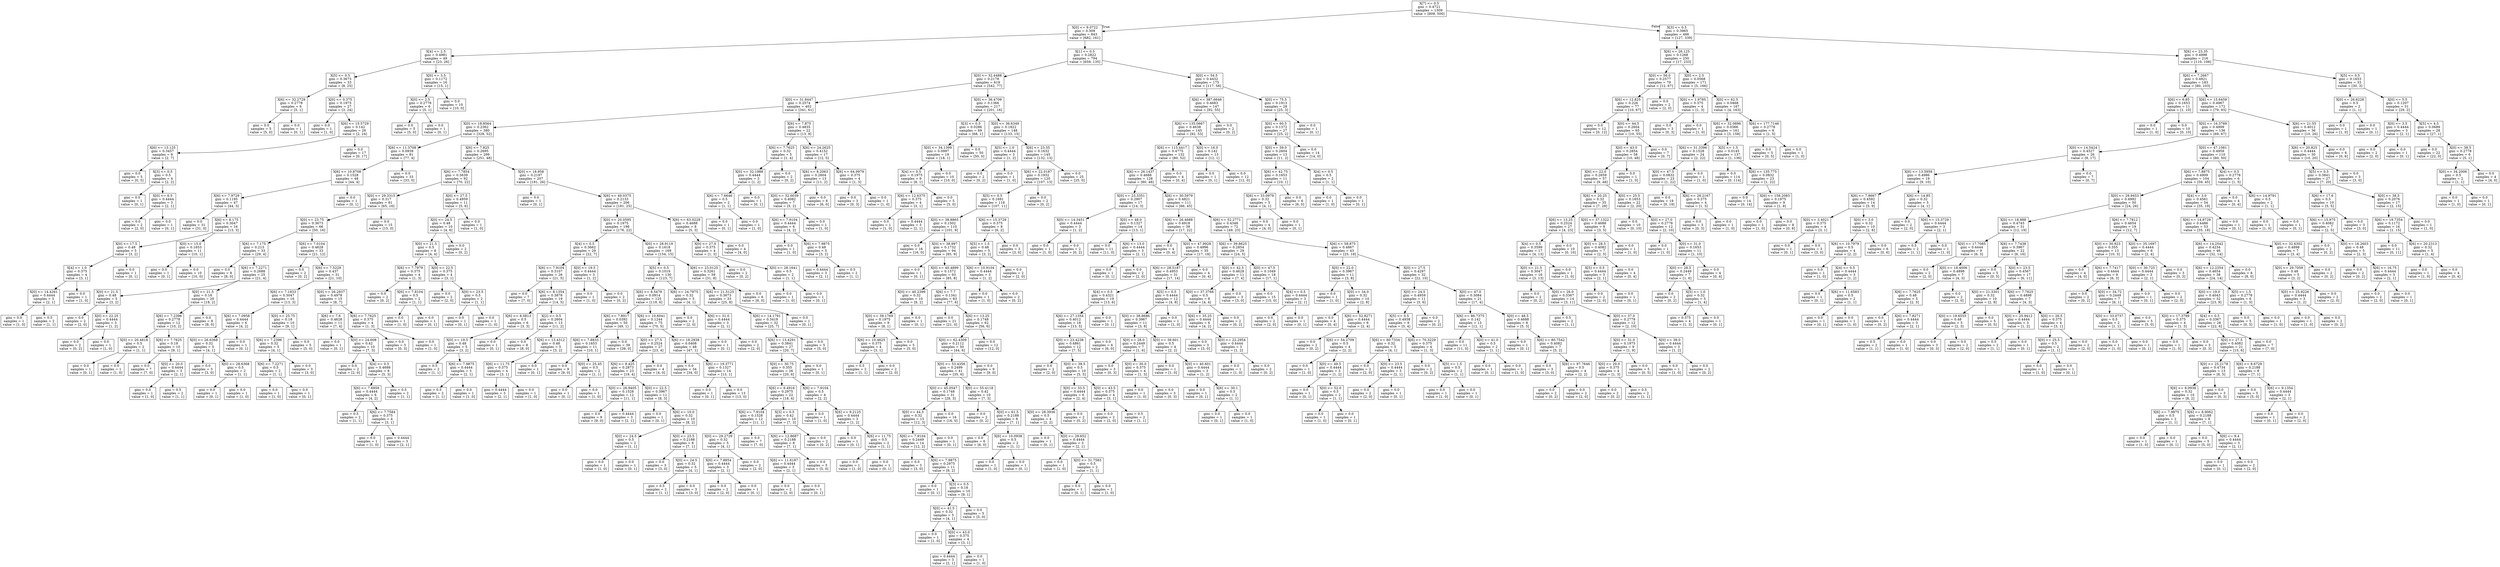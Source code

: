 digraph Tree {
node [shape=box] ;
0 [label="X[7] <= 0.5\ngini = 0.4721\nsamples = 1309\nvalue = [809, 500]"] ;
1 [label="X[0] <= 9.0722\ngini = 0.309\nsamples = 843\nvalue = [682, 161]"] ;
0 -> 1 [labeldistance=2.5, labelangle=45, headlabel="True"] ;
2 [label="X[4] <= 2.5\ngini = 0.4981\nsamples = 49\nvalue = [23, 26]"] ;
1 -> 2 ;
3 [label="X[5] <= 0.5\ngini = 0.3673\nsamples = 33\nvalue = [8, 25]"] ;
2 -> 3 ;
4 [label="X[6] <= 32.2729\ngini = 0.2778\nsamples = 6\nvalue = [5, 1]"] ;
3 -> 4 ;
5 [label="gini = 0.0\nsamples = 5\nvalue = [5, 0]"] ;
4 -> 5 ;
6 [label="gini = 0.0\nsamples = 1\nvalue = [0, 1]"] ;
4 -> 6 ;
7 [label="X[0] <= 0.375\ngini = 0.1975\nsamples = 27\nvalue = [3, 24]"] ;
3 -> 7 ;
8 [label="gini = 0.0\nsamples = 1\nvalue = [1, 0]"] ;
7 -> 8 ;
9 [label="X[6] <= 15.5729\ngini = 0.142\nsamples = 26\nvalue = [2, 24]"] ;
7 -> 9 ;
10 [label="X[6] <= 13.125\ngini = 0.3457\nsamples = 9\nvalue = [2, 7]"] ;
9 -> 10 ;
11 [label="gini = 0.0\nsamples = 5\nvalue = [0, 5]"] ;
10 -> 11 ;
12 [label="X[3] <= 0.5\ngini = 0.5\nsamples = 4\nvalue = [2, 2]"] ;
10 -> 12 ;
13 [label="gini = 0.0\nsamples = 1\nvalue = [0, 1]"] ;
12 -> 13 ;
14 [label="X[0] <= 6.5\ngini = 0.4444\nsamples = 3\nvalue = [2, 1]"] ;
12 -> 14 ;
15 [label="gini = 0.0\nsamples = 2\nvalue = [2, 0]"] ;
14 -> 15 ;
16 [label="gini = 0.0\nsamples = 1\nvalue = [0, 1]"] ;
14 -> 16 ;
17 [label="gini = 0.0\nsamples = 17\nvalue = [0, 17]"] ;
9 -> 17 ;
18 [label="X[0] <= 3.5\ngini = 0.1172\nsamples = 16\nvalue = [15, 1]"] ;
2 -> 18 ;
19 [label="X[0] <= 2.5\ngini = 0.2778\nsamples = 6\nvalue = [5, 1]"] ;
18 -> 19 ;
20 [label="gini = 0.0\nsamples = 5\nvalue = [5, 0]"] ;
19 -> 20 ;
21 [label="gini = 0.0\nsamples = 1\nvalue = [0, 1]"] ;
19 -> 21 ;
22 [label="gini = 0.0\nsamples = 10\nvalue = [10, 0]"] ;
18 -> 22 ;
23 [label="X[1] <= 0.5\ngini = 0.2822\nsamples = 794\nvalue = [659, 135]"] ;
1 -> 23 ;
24 [label="X[0] <= 32.4488\ngini = 0.2178\nsamples = 619\nvalue = [542, 77]"] ;
23 -> 24 ;
25 [label="X[0] <= 31.8447\ngini = 0.2574\nsamples = 402\nvalue = [341, 61]"] ;
24 -> 25 ;
26 [label="X[0] <= 18.8564\ngini = 0.2362\nsamples = 380\nvalue = [328, 52]"] ;
25 -> 26 ;
27 [label="X[6] <= 11.3708\ngini = 0.0939\nsamples = 81\nvalue = [77, 4]"] ;
26 -> 27 ;
28 [label="X[6] <= 10.8708\ngini = 0.1528\nsamples = 48\nvalue = [44, 4]"] ;
27 -> 28 ;
29 [label="X[6] <= 7.9729\ngini = 0.1195\nsamples = 47\nvalue = [44, 3]"] ;
28 -> 29 ;
30 [label="gini = 0.0\nsamples = 31\nvalue = [31, 0]"] ;
29 -> 30 ;
31 [label="X[6] <= 8.175\ngini = 0.3047\nsamples = 16\nvalue = [13, 3]"] ;
29 -> 31 ;
32 [label="X[0] <= 17.5\ngini = 0.48\nsamples = 5\nvalue = [3, 2]"] ;
31 -> 32 ;
33 [label="X[4] <= 1.0\ngini = 0.375\nsamples = 4\nvalue = [3, 1]"] ;
32 -> 33 ;
34 [label="X[0] <= 14.4261\ngini = 0.4444\nsamples = 3\nvalue = [2, 1]"] ;
33 -> 34 ;
35 [label="gini = 0.0\nsamples = 1\nvalue = [1, 0]"] ;
34 -> 35 ;
36 [label="gini = 0.5\nsamples = 2\nvalue = [1, 1]"] ;
34 -> 36 ;
37 [label="gini = 0.0\nsamples = 1\nvalue = [1, 0]"] ;
33 -> 37 ;
38 [label="gini = 0.0\nsamples = 1\nvalue = [0, 1]"] ;
32 -> 38 ;
39 [label="X[0] <= 15.0\ngini = 0.1653\nsamples = 11\nvalue = [10, 1]"] ;
31 -> 39 ;
40 [label="gini = 0.0\nsamples = 1\nvalue = [0, 1]"] ;
39 -> 40 ;
41 [label="gini = 0.0\nsamples = 10\nvalue = [10, 0]"] ;
39 -> 41 ;
42 [label="gini = 0.0\nsamples = 1\nvalue = [0, 1]"] ;
28 -> 42 ;
43 [label="gini = 0.0\nsamples = 33\nvalue = [33, 0]"] ;
27 -> 43 ;
44 [label="X[6] <= 7.825\ngini = 0.2695\nsamples = 299\nvalue = [251, 48]"] ;
26 -> 44 ;
45 [label="X[6] <= 7.7854\ngini = 0.3639\nsamples = 92\nvalue = [70, 22]"] ;
44 -> 45 ;
46 [label="X[0] <= 29.3315\ngini = 0.317\nsamples = 81\nvalue = [65, 16]"] ;
45 -> 46 ;
47 [label="X[0] <= 23.75\ngini = 0.3673\nsamples = 66\nvalue = [50, 16]"] ;
46 -> 47 ;
48 [label="X[6] <= 7.175\ngini = 0.213\nsamples = 33\nvalue = [29, 4]"] ;
47 -> 48 ;
49 [label="gini = 0.0\nsamples = 8\nvalue = [8, 0]"] ;
48 -> 49 ;
50 [label="X[6] <= 7.2271\ngini = 0.2688\nsamples = 25\nvalue = [21, 4]"] ;
48 -> 50 ;
51 [label="X[0] <= 21.5\ngini = 0.48\nsamples = 5\nvalue = [3, 2]"] ;
50 -> 51 ;
52 [label="gini = 0.0\nsamples = 2\nvalue = [2, 0]"] ;
51 -> 52 ;
53 [label="X[0] <= 22.25\ngini = 0.4444\nsamples = 3\nvalue = [1, 2]"] ;
51 -> 53 ;
54 [label="gini = 0.0\nsamples = 2\nvalue = [0, 2]"] ;
53 -> 54 ;
55 [label="gini = 0.0\nsamples = 1\nvalue = [1, 0]"] ;
53 -> 55 ;
56 [label="X[0] <= 21.5\ngini = 0.18\nsamples = 20\nvalue = [18, 2]"] ;
50 -> 56 ;
57 [label="X[6] <= 7.2396\ngini = 0.2778\nsamples = 12\nvalue = [10, 2]"] ;
56 -> 57 ;
58 [label="X[0] <= 20.4818\ngini = 0.5\nsamples = 2\nvalue = [1, 1]"] ;
57 -> 58 ;
59 [label="gini = 0.0\nsamples = 1\nvalue = [0, 1]"] ;
58 -> 59 ;
60 [label="gini = 0.0\nsamples = 1\nvalue = [1, 0]"] ;
58 -> 60 ;
61 [label="X[6] <= 7.7625\ngini = 0.18\nsamples = 10\nvalue = [9, 1]"] ;
57 -> 61 ;
62 [label="gini = 0.0\nsamples = 7\nvalue = [7, 0]"] ;
61 -> 62 ;
63 [label="X[0] <= 20.0\ngini = 0.4444\nsamples = 3\nvalue = [2, 1]"] ;
61 -> 63 ;
64 [label="gini = 0.0\nsamples = 1\nvalue = [1, 0]"] ;
63 -> 64 ;
65 [label="gini = 0.5\nsamples = 2\nvalue = [1, 1]"] ;
63 -> 65 ;
66 [label="gini = 0.0\nsamples = 8\nvalue = [8, 0]"] ;
56 -> 66 ;
67 [label="X[6] <= 7.0104\ngini = 0.4628\nsamples = 33\nvalue = [21, 12]"] ;
47 -> 67 ;
68 [label="gini = 0.0\nsamples = 2\nvalue = [0, 2]"] ;
67 -> 68 ;
69 [label="X[6] <= 7.5229\ngini = 0.437\nsamples = 31\nvalue = [21, 10]"] ;
67 -> 69 ;
70 [label="X[6] <= 7.1833\ngini = 0.3047\nsamples = 16\nvalue = [13, 3]"] ;
69 -> 70 ;
71 [label="X[6] <= 7.0958\ngini = 0.4444\nsamples = 6\nvalue = [4, 2]"] ;
70 -> 71 ;
72 [label="X[0] <= 26.6368\ngini = 0.32\nsamples = 5\nvalue = [4, 1]"] ;
71 -> 72 ;
73 [label="gini = 0.0\nsamples = 3\nvalue = [3, 0]"] ;
72 -> 73 ;
74 [label="X[0] <= 28.6368\ngini = 0.5\nsamples = 2\nvalue = [1, 1]"] ;
72 -> 74 ;
75 [label="gini = 0.0\nsamples = 1\nvalue = [0, 1]"] ;
74 -> 75 ;
76 [label="gini = 0.0\nsamples = 1\nvalue = [1, 0]"] ;
74 -> 76 ;
77 [label="gini = 0.0\nsamples = 1\nvalue = [0, 1]"] ;
71 -> 77 ;
78 [label="X[0] <= 25.75\ngini = 0.18\nsamples = 10\nvalue = [9, 1]"] ;
70 -> 78 ;
79 [label="X[6] <= 7.2396\ngini = 0.32\nsamples = 5\nvalue = [4, 1]"] ;
78 -> 79 ;
80 [label="X[6] <= 7.2271\ngini = 0.5\nsamples = 2\nvalue = [1, 1]"] ;
79 -> 80 ;
81 [label="gini = 0.0\nsamples = 1\nvalue = [1, 0]"] ;
80 -> 81 ;
82 [label="gini = 0.0\nsamples = 1\nvalue = [0, 1]"] ;
80 -> 82 ;
83 [label="gini = 0.0\nsamples = 3\nvalue = [3, 0]"] ;
79 -> 83 ;
84 [label="gini = 0.0\nsamples = 5\nvalue = [5, 0]"] ;
78 -> 84 ;
85 [label="X[0] <= 26.2937\ngini = 0.4978\nsamples = 15\nvalue = [8, 7]"] ;
69 -> 85 ;
86 [label="X[6] <= 7.6\ngini = 0.4628\nsamples = 11\nvalue = [7, 4]"] ;
85 -> 86 ;
87 [label="gini = 0.0\nsamples = 1\nvalue = [0, 1]"] ;
86 -> 87 ;
88 [label="X[0] <= 24.608\ngini = 0.42\nsamples = 10\nvalue = [7, 3]"] ;
86 -> 88 ;
89 [label="gini = 0.0\nsamples = 2\nvalue = [2, 0]"] ;
88 -> 89 ;
90 [label="X[4] <= 0.5\ngini = 0.4688\nsamples = 8\nvalue = [5, 3]"] ;
88 -> 90 ;
91 [label="X[6] <= 7.6959\ngini = 0.4444\nsamples = 6\nvalue = [4, 2]"] ;
90 -> 91 ;
92 [label="gini = 0.5\nsamples = 2\nvalue = [1, 1]"] ;
91 -> 92 ;
93 [label="X[6] <= 7.7584\ngini = 0.375\nsamples = 4\nvalue = [3, 1]"] ;
91 -> 93 ;
94 [label="gini = 0.0\nsamples = 1\nvalue = [1, 0]"] ;
93 -> 94 ;
95 [label="gini = 0.4444\nsamples = 3\nvalue = [2, 1]"] ;
93 -> 95 ;
96 [label="gini = 0.5\nsamples = 2\nvalue = [1, 1]"] ;
90 -> 96 ;
97 [label="X[6] <= 7.7625\ngini = 0.375\nsamples = 4\nvalue = [1, 3]"] ;
85 -> 97 ;
98 [label="gini = 0.0\nsamples = 3\nvalue = [0, 3]"] ;
97 -> 98 ;
99 [label="gini = 0.0\nsamples = 1\nvalue = [1, 0]"] ;
97 -> 99 ;
100 [label="gini = 0.0\nsamples = 15\nvalue = [15, 0]"] ;
46 -> 100 ;
101 [label="X[0] <= 27.5\ngini = 0.4959\nsamples = 11\nvalue = [5, 6]"] ;
45 -> 101 ;
102 [label="X[0] <= 24.5\ngini = 0.48\nsamples = 10\nvalue = [4, 6]"] ;
101 -> 102 ;
103 [label="X[0] <= 21.5\ngini = 0.5\nsamples = 8\nvalue = [4, 4]"] ;
102 -> 103 ;
104 [label="X[6] <= 7.7979\ngini = 0.375\nsamples = 4\nvalue = [1, 3]"] ;
103 -> 104 ;
105 [label="gini = 0.0\nsamples = 2\nvalue = [0, 2]"] ;
104 -> 105 ;
106 [label="X[6] <= 7.8104\ngini = 0.5\nsamples = 2\nvalue = [1, 1]"] ;
104 -> 106 ;
107 [label="gini = 0.0\nsamples = 1\nvalue = [1, 0]"] ;
106 -> 107 ;
108 [label="gini = 0.0\nsamples = 1\nvalue = [0, 1]"] ;
106 -> 108 ;
109 [label="X[0] <= 22.5\ngini = 0.375\nsamples = 4\nvalue = [3, 1]"] ;
103 -> 109 ;
110 [label="gini = 0.0\nsamples = 2\nvalue = [2, 0]"] ;
109 -> 110 ;
111 [label="X[0] <= 23.5\ngini = 0.5\nsamples = 2\nvalue = [1, 1]"] ;
109 -> 111 ;
112 [label="gini = 0.0\nsamples = 1\nvalue = [0, 1]"] ;
111 -> 112 ;
113 [label="gini = 0.0\nsamples = 1\nvalue = [1, 0]"] ;
111 -> 113 ;
114 [label="gini = 0.0\nsamples = 2\nvalue = [0, 2]"] ;
102 -> 114 ;
115 [label="gini = 0.0\nsamples = 1\nvalue = [1, 0]"] ;
101 -> 115 ;
116 [label="X[0] <= 18.958\ngini = 0.2197\nsamples = 207\nvalue = [181, 26]"] ;
44 -> 116 ;
117 [label="gini = 0.0\nsamples = 1\nvalue = [0, 1]"] ;
116 -> 117 ;
118 [label="X[6] <= 49.0375\ngini = 0.2133\nsamples = 206\nvalue = [181, 25]"] ;
116 -> 118 ;
119 [label="X[0] <= 20.0595\ngini = 0.1975\nsamples = 198\nvalue = [176, 22]"] ;
118 -> 119 ;
120 [label="X[4] <= 0.5\ngini = 0.3662\nsamples = 29\nvalue = [22, 7]"] ;
119 -> 120 ;
121 [label="X[6] <= 7.9104\ngini = 0.3107\nsamples = 26\nvalue = [21, 5]"] ;
120 -> 121 ;
122 [label="gini = 0.0\nsamples = 7\nvalue = [7, 0]"] ;
121 -> 122 ;
123 [label="X[6] <= 8.1354\ngini = 0.3878\nsamples = 19\nvalue = [14, 5]"] ;
121 -> 123 ;
124 [label="X[6] <= 8.0813\ngini = 0.5\nsamples = 6\nvalue = [3, 3]"] ;
123 -> 124 ;
125 [label="X[0] <= 19.5\ngini = 0.48\nsamples = 5\nvalue = [3, 2]"] ;
124 -> 125 ;
126 [label="gini = 0.5\nsamples = 2\nvalue = [1, 1]"] ;
125 -> 126 ;
127 [label="X[6] <= 7.9875\ngini = 0.4444\nsamples = 3\nvalue = [2, 1]"] ;
125 -> 127 ;
128 [label="gini = 0.5\nsamples = 2\nvalue = [1, 1]"] ;
127 -> 128 ;
129 [label="gini = 0.0\nsamples = 1\nvalue = [1, 0]"] ;
127 -> 129 ;
130 [label="gini = 0.0\nsamples = 1\nvalue = [0, 1]"] ;
124 -> 130 ;
131 [label="X[2] <= 0.5\ngini = 0.2604\nsamples = 13\nvalue = [11, 2]"] ;
123 -> 131 ;
132 [label="gini = 0.0\nsamples = 8\nvalue = [8, 0]"] ;
131 -> 132 ;
133 [label="X[6] <= 13.4312\ngini = 0.48\nsamples = 5\nvalue = [3, 2]"] ;
131 -> 133 ;
134 [label="X[6] <= 11.75\ngini = 0.375\nsamples = 4\nvalue = [3, 1]"] ;
133 -> 134 ;
135 [label="gini = 0.4444\nsamples = 3\nvalue = [2, 1]"] ;
134 -> 135 ;
136 [label="gini = 0.0\nsamples = 1\nvalue = [1, 0]"] ;
134 -> 136 ;
137 [label="gini = 0.0\nsamples = 1\nvalue = [0, 1]"] ;
133 -> 137 ;
138 [label="X[0] <= 19.5\ngini = 0.4444\nsamples = 3\nvalue = [1, 2]"] ;
120 -> 138 ;
139 [label="gini = 0.0\nsamples = 1\nvalue = [1, 0]"] ;
138 -> 139 ;
140 [label="gini = 0.0\nsamples = 2\nvalue = [0, 2]"] ;
138 -> 140 ;
141 [label="X[0] <= 28.9119\ngini = 0.1618\nsamples = 169\nvalue = [154, 15]"] ;
119 -> 141 ;
142 [label="X[5] <= 0.5\ngini = 0.1019\nsamples = 130\nvalue = [123, 7]"] ;
141 -> 142 ;
143 [label="X[6] <= 8.5479\ngini = 0.0914\nsamples = 125\nvalue = [119, 6]"] ;
142 -> 143 ;
144 [label="X[6] <= 7.8917\ngini = 0.0392\nsamples = 50\nvalue = [49, 1]"] ;
143 -> 144 ;
145 [label="X[6] <= 7.8833\ngini = 0.1653\nsamples = 11\nvalue = [10, 1]"] ;
144 -> 145 ;
146 [label="gini = 0.0\nsamples = 9\nvalue = [9, 0]"] ;
145 -> 146 ;
147 [label="X[0] <= 25.45\ngini = 0.5\nsamples = 2\nvalue = [1, 1]"] ;
145 -> 147 ;
148 [label="gini = 0.0\nsamples = 1\nvalue = [0, 1]"] ;
147 -> 148 ;
149 [label="gini = 0.0\nsamples = 1\nvalue = [1, 0]"] ;
147 -> 149 ;
150 [label="gini = 0.0\nsamples = 39\nvalue = [39, 0]"] ;
144 -> 150 ;
151 [label="X[6] <= 10.6041\ngini = 0.1244\nsamples = 75\nvalue = [70, 5]"] ;
143 -> 151 ;
152 [label="X[0] <= 27.5\ngini = 0.2524\nsamples = 27\nvalue = [23, 4]"] ;
151 -> 152 ;
153 [label="X[6] <= 9.425\ngini = 0.2873\nsamples = 23\nvalue = [19, 4]"] ;
152 -> 153 ;
154 [label="X[0] <= 26.9405\ngini = 0.1528\nsamples = 12\nvalue = [11, 1]"] ;
153 -> 154 ;
155 [label="gini = 0.0\nsamples = 9\nvalue = [9, 0]"] ;
154 -> 155 ;
156 [label="gini = 0.4444\nsamples = 3\nvalue = [2, 1]"] ;
154 -> 156 ;
157 [label="X[0] <= 22.5\ngini = 0.3967\nsamples = 11\nvalue = [8, 3]"] ;
153 -> 157 ;
158 [label="gini = 0.0\nsamples = 1\nvalue = [0, 1]"] ;
157 -> 158 ;
159 [label="X[6] <= 10.0\ngini = 0.32\nsamples = 10\nvalue = [8, 2]"] ;
157 -> 159 ;
160 [label="X[0] <= 24.5\ngini = 0.5\nsamples = 2\nvalue = [1, 1]"] ;
159 -> 160 ;
161 [label="gini = 0.0\nsamples = 1\nvalue = [1, 0]"] ;
160 -> 161 ;
162 [label="gini = 0.0\nsamples = 1\nvalue = [0, 1]"] ;
160 -> 162 ;
163 [label="X[0] <= 23.5\ngini = 0.2188\nsamples = 8\nvalue = [7, 1]"] ;
159 -> 163 ;
164 [label="gini = 0.0\nsamples = 3\nvalue = [3, 0]"] ;
163 -> 164 ;
165 [label="X[0] <= 24.5\ngini = 0.32\nsamples = 5\nvalue = [4, 1]"] ;
163 -> 165 ;
166 [label="gini = 0.5\nsamples = 2\nvalue = [1, 1]"] ;
165 -> 166 ;
167 [label="gini = 0.0\nsamples = 3\nvalue = [3, 0]"] ;
165 -> 167 ;
168 [label="gini = 0.0\nsamples = 4\nvalue = [4, 0]"] ;
152 -> 168 ;
169 [label="X[6] <= 18.2938\ngini = 0.0408\nsamples = 48\nvalue = [47, 1]"] ;
151 -> 169 ;
170 [label="gini = 0.0\nsamples = 34\nvalue = [34, 0]"] ;
169 -> 170 ;
171 [label="X[6] <= 19.3771\ngini = 0.1327\nsamples = 14\nvalue = [13, 1]"] ;
169 -> 171 ;
172 [label="gini = 0.0\nsamples = 1\nvalue = [0, 1]"] ;
171 -> 172 ;
173 [label="gini = 0.0\nsamples = 13\nvalue = [13, 0]"] ;
171 -> 173 ;
174 [label="X[6] <= 24.7875\ngini = 0.32\nsamples = 5\nvalue = [4, 1]"] ;
142 -> 174 ;
175 [label="gini = 0.0\nsamples = 2\nvalue = [2, 0]"] ;
174 -> 175 ;
176 [label="X[6] <= 31.0\ngini = 0.4444\nsamples = 3\nvalue = [2, 1]"] ;
174 -> 176 ;
177 [label="gini = 0.0\nsamples = 1\nvalue = [0, 1]"] ;
176 -> 177 ;
178 [label="gini = 0.0\nsamples = 2\nvalue = [2, 0]"] ;
176 -> 178 ;
179 [label="X[6] <= 23.0125\ngini = 0.3261\nsamples = 39\nvalue = [31, 8]"] ;
141 -> 179 ;
180 [label="X[6] <= 21.5125\ngini = 0.3673\nsamples = 33\nvalue = [25, 8]"] ;
179 -> 180 ;
181 [label="X[6] <= 14.1791\ngini = 0.3418\nsamples = 32\nvalue = [25, 7]"] ;
180 -> 181 ;
182 [label="X[6] <= 13.4291\ngini = 0.3841\nsamples = 27\nvalue = [20, 7]"] ;
181 -> 182 ;
183 [label="X[0] <= 30.75\ngini = 0.355\nsamples = 26\nvalue = [20, 6]"] ;
182 -> 183 ;
184 [label="X[6] <= 9.4916\ngini = 0.2975\nsamples = 22\nvalue = [18, 4]"] ;
183 -> 184 ;
185 [label="X[6] <= 7.9104\ngini = 0.1528\nsamples = 12\nvalue = [11, 1]"] ;
184 -> 185 ;
186 [label="X[0] <= 29.2729\ngini = 0.32\nsamples = 5\nvalue = [4, 1]"] ;
185 -> 186 ;
187 [label="X[6] <= 7.8854\ngini = 0.4444\nsamples = 3\nvalue = [2, 1]"] ;
186 -> 187 ;
188 [label="gini = 0.0\nsamples = 2\nvalue = [2, 0]"] ;
187 -> 188 ;
189 [label="gini = 0.0\nsamples = 1\nvalue = [0, 1]"] ;
187 -> 189 ;
190 [label="gini = 0.0\nsamples = 2\nvalue = [2, 0]"] ;
186 -> 190 ;
191 [label="gini = 0.0\nsamples = 7\nvalue = [7, 0]"] ;
185 -> 191 ;
192 [label="X[3] <= 0.5\ngini = 0.42\nsamples = 10\nvalue = [7, 3]"] ;
184 -> 192 ;
193 [label="X[6] <= 12.8687\ngini = 0.2188\nsamples = 8\nvalue = [7, 1]"] ;
192 -> 193 ;
194 [label="X[6] <= 11.6187\ngini = 0.4444\nsamples = 3\nvalue = [2, 1]"] ;
193 -> 194 ;
195 [label="gini = 0.0\nsamples = 2\nvalue = [2, 0]"] ;
194 -> 195 ;
196 [label="gini = 0.0\nsamples = 1\nvalue = [0, 1]"] ;
194 -> 196 ;
197 [label="gini = 0.0\nsamples = 5\nvalue = [5, 0]"] ;
193 -> 197 ;
198 [label="gini = 0.0\nsamples = 2\nvalue = [0, 2]"] ;
192 -> 198 ;
199 [label="X[6] <= 7.9104\ngini = 0.5\nsamples = 4\nvalue = [2, 2]"] ;
183 -> 199 ;
200 [label="gini = 0.0\nsamples = 1\nvalue = [1, 0]"] ;
199 -> 200 ;
201 [label="X[6] <= 9.2125\ngini = 0.4444\nsamples = 3\nvalue = [1, 2]"] ;
199 -> 201 ;
202 [label="gini = 0.0\nsamples = 1\nvalue = [0, 1]"] ;
201 -> 202 ;
203 [label="X[6] <= 11.75\ngini = 0.5\nsamples = 2\nvalue = [1, 1]"] ;
201 -> 203 ;
204 [label="gini = 0.0\nsamples = 1\nvalue = [1, 0]"] ;
203 -> 204 ;
205 [label="gini = 0.0\nsamples = 1\nvalue = [0, 1]"] ;
203 -> 205 ;
206 [label="gini = 0.0\nsamples = 1\nvalue = [0, 1]"] ;
182 -> 206 ;
207 [label="gini = 0.0\nsamples = 5\nvalue = [5, 0]"] ;
181 -> 207 ;
208 [label="gini = 0.0\nsamples = 1\nvalue = [0, 1]"] ;
180 -> 208 ;
209 [label="gini = 0.0\nsamples = 6\nvalue = [6, 0]"] ;
179 -> 209 ;
210 [label="X[6] <= 63.0229\ngini = 0.4688\nsamples = 8\nvalue = [5, 3]"] ;
118 -> 210 ;
211 [label="X[0] <= 27.0\ngini = 0.375\nsamples = 4\nvalue = [1, 3]"] ;
210 -> 211 ;
212 [label="gini = 0.0\nsamples = 2\nvalue = [0, 2]"] ;
211 -> 212 ;
213 [label="X[0] <= 28.1641\ngini = 0.5\nsamples = 2\nvalue = [1, 1]"] ;
211 -> 213 ;
214 [label="gini = 0.0\nsamples = 1\nvalue = [1, 0]"] ;
213 -> 214 ;
215 [label="gini = 0.0\nsamples = 1\nvalue = [0, 1]"] ;
213 -> 215 ;
216 [label="gini = 0.0\nsamples = 4\nvalue = [4, 0]"] ;
210 -> 216 ;
217 [label="X[6] <= 7.875\ngini = 0.4835\nsamples = 22\nvalue = [13, 9]"] ;
25 -> 217 ;
218 [label="X[6] <= 7.7625\ngini = 0.32\nsamples = 5\nvalue = [1, 4]"] ;
217 -> 218 ;
219 [label="X[0] <= 32.1988\ngini = 0.4444\nsamples = 3\nvalue = [1, 2]"] ;
218 -> 219 ;
220 [label="X[6] <= 7.6646\ngini = 0.5\nsamples = 2\nvalue = [1, 1]"] ;
219 -> 220 ;
221 [label="gini = 0.0\nsamples = 1\nvalue = [0, 1]"] ;
220 -> 221 ;
222 [label="gini = 0.0\nsamples = 1\nvalue = [1, 0]"] ;
220 -> 222 ;
223 [label="gini = 0.0\nsamples = 1\nvalue = [0, 1]"] ;
219 -> 223 ;
224 [label="gini = 0.0\nsamples = 2\nvalue = [0, 2]"] ;
218 -> 224 ;
225 [label="X[6] <= 24.2625\ngini = 0.4152\nsamples = 17\nvalue = [12, 5]"] ;
217 -> 225 ;
226 [label="X[6] <= 8.2063\ngini = 0.2604\nsamples = 13\nvalue = [11, 2]"] ;
225 -> 226 ;
227 [label="X[0] <= 32.0039\ngini = 0.4082\nsamples = 7\nvalue = [5, 2]"] ;
226 -> 227 ;
228 [label="X[6] <= 7.9104\ngini = 0.4444\nsamples = 6\nvalue = [4, 2]"] ;
227 -> 228 ;
229 [label="gini = 0.0\nsamples = 1\nvalue = [1, 0]"] ;
228 -> 229 ;
230 [label="X[6] <= 7.9875\ngini = 0.48\nsamples = 5\nvalue = [3, 2]"] ;
228 -> 230 ;
231 [label="gini = 0.4444\nsamples = 3\nvalue = [2, 1]"] ;
230 -> 231 ;
232 [label="gini = 0.5\nsamples = 2\nvalue = [1, 1]"] ;
230 -> 232 ;
233 [label="gini = 0.0\nsamples = 1\nvalue = [1, 0]"] ;
227 -> 233 ;
234 [label="gini = 0.0\nsamples = 6\nvalue = [6, 0]"] ;
226 -> 234 ;
235 [label="X[6] <= 64.9979\ngini = 0.375\nsamples = 4\nvalue = [1, 3]"] ;
225 -> 235 ;
236 [label="gini = 0.0\nsamples = 3\nvalue = [0, 3]"] ;
235 -> 236 ;
237 [label="gini = 0.0\nsamples = 1\nvalue = [1, 0]"] ;
235 -> 237 ;
238 [label="X[0] <= 36.4709\ngini = 0.1366\nsamples = 217\nvalue = [201, 16]"] ;
24 -> 238 ;
239 [label="X[3] <= 0.5\ngini = 0.0286\nsamples = 69\nvalue = [68, 1]"] ;
238 -> 239 ;
240 [label="X[0] <= 34.1399\ngini = 0.0997\nsamples = 19\nvalue = [18, 1]"] ;
239 -> 240 ;
241 [label="X[4] <= 0.5\ngini = 0.1975\nsamples = 9\nvalue = [8, 1]"] ;
240 -> 241 ;
242 [label="X[6] <= 12.6375\ngini = 0.375\nsamples = 4\nvalue = [3, 1]"] ;
241 -> 242 ;
243 [label="gini = 0.0\nsamples = 1\nvalue = [1, 0]"] ;
242 -> 243 ;
244 [label="gini = 0.4444\nsamples = 3\nvalue = [2, 1]"] ;
242 -> 244 ;
245 [label="gini = 0.0\nsamples = 5\nvalue = [5, 0]"] ;
241 -> 245 ;
246 [label="gini = 0.0\nsamples = 10\nvalue = [10, 0]"] ;
240 -> 246 ;
247 [label="gini = 0.0\nsamples = 50\nvalue = [50, 0]"] ;
239 -> 247 ;
248 [label="X[0] <= 36.6349\ngini = 0.1822\nsamples = 148\nvalue = [133, 15]"] ;
238 -> 248 ;
249 [label="X[5] <= 1.0\ngini = 0.4444\nsamples = 3\nvalue = [1, 2]"] ;
248 -> 249 ;
250 [label="gini = 0.0\nsamples = 2\nvalue = [0, 2]"] ;
249 -> 250 ;
251 [label="gini = 0.0\nsamples = 1\nvalue = [1, 0]"] ;
249 -> 251 ;
252 [label="X[6] <= 23.35\ngini = 0.1632\nsamples = 145\nvalue = [132, 13]"] ;
248 -> 252 ;
253 [label="X[6] <= 22.0187\ngini = 0.1932\nsamples = 120\nvalue = [107, 13]"] ;
252 -> 253 ;
254 [label="X[5] <= 0.5\ngini = 0.1691\nsamples = 118\nvalue = [107, 11]"] ;
253 -> 254 ;
255 [label="X[0] <= 38.8865\ngini = 0.1502\nsamples = 110\nvalue = [101, 9]"] ;
254 -> 255 ;
256 [label="gini = 0.0\nsamples = 16\nvalue = [16, 0]"] ;
255 -> 256 ;
257 [label="X[0] <= 38.997\ngini = 0.1732\nsamples = 94\nvalue = [85, 9]"] ;
255 -> 257 ;
258 [label="gini = 0.0\nsamples = 1\nvalue = [0, 1]"] ;
257 -> 258 ;
259 [label="X[0] <= 40.4899\ngini = 0.1572\nsamples = 93\nvalue = [85, 8]"] ;
257 -> 259 ;
260 [label="X[0] <= 40.2399\ngini = 0.32\nsamples = 10\nvalue = [8, 2]"] ;
259 -> 260 ;
261 [label="X[0] <= 39.1769\ngini = 0.1975\nsamples = 9\nvalue = [8, 1]"] ;
260 -> 261 ;
262 [label="X[6] <= 10.4625\ngini = 0.375\nsamples = 4\nvalue = [3, 1]"] ;
261 -> 262 ;
263 [label="gini = 0.5\nsamples = 2\nvalue = [1, 1]"] ;
262 -> 263 ;
264 [label="gini = 0.0\nsamples = 2\nvalue = [2, 0]"] ;
262 -> 264 ;
265 [label="gini = 0.0\nsamples = 5\nvalue = [5, 0]"] ;
261 -> 265 ;
266 [label="gini = 0.0\nsamples = 1\nvalue = [0, 1]"] ;
260 -> 266 ;
267 [label="X[6] <= 7.7\ngini = 0.1341\nsamples = 83\nvalue = [77, 6]"] ;
259 -> 267 ;
268 [label="gini = 0.0\nsamples = 21\nvalue = [21, 0]"] ;
267 -> 268 ;
269 [label="X[6] <= 13.25\ngini = 0.1748\nsamples = 62\nvalue = [56, 6]"] ;
267 -> 269 ;
270 [label="X[0] <= 62.4309\ngini = 0.2112\nsamples = 50\nvalue = [44, 6]"] ;
269 -> 270 ;
271 [label="X[0] <= 53.4356\ngini = 0.2499\nsamples = 41\nvalue = [35, 6]"] ;
270 -> 271 ;
272 [label="X[0] <= 45.0547\ngini = 0.1748\nsamples = 31\nvalue = [28, 3]"] ;
271 -> 272 ;
273 [label="X[0] <= 44.5\ngini = 0.32\nsamples = 15\nvalue = [12, 3]"] ;
272 -> 273 ;
274 [label="X[6] <= 7.9104\ngini = 0.2449\nsamples = 14\nvalue = [12, 2]"] ;
273 -> 274 ;
275 [label="gini = 0.0\nsamples = 3\nvalue = [3, 0]"] ;
274 -> 275 ;
276 [label="X[6] <= 7.9875\ngini = 0.2975\nsamples = 11\nvalue = [9, 2]"] ;
274 -> 276 ;
277 [label="gini = 0.0\nsamples = 1\nvalue = [0, 1]"] ;
276 -> 277 ;
278 [label="X[3] <= 0.5\ngini = 0.18\nsamples = 10\nvalue = [9, 1]"] ;
276 -> 278 ;
279 [label="X[0] <= 41.5\ngini = 0.32\nsamples = 5\nvalue = [4, 1]"] ;
278 -> 279 ;
280 [label="gini = 0.0\nsamples = 1\nvalue = [1, 0]"] ;
279 -> 280 ;
281 [label="X[0] <= 43.0\ngini = 0.375\nsamples = 4\nvalue = [3, 1]"] ;
279 -> 281 ;
282 [label="gini = 0.4444\nsamples = 3\nvalue = [2, 1]"] ;
281 -> 282 ;
283 [label="gini = 0.0\nsamples = 1\nvalue = [1, 0]"] ;
281 -> 283 ;
284 [label="gini = 0.0\nsamples = 5\nvalue = [5, 0]"] ;
278 -> 284 ;
285 [label="gini = 0.0\nsamples = 1\nvalue = [0, 1]"] ;
273 -> 285 ;
286 [label="gini = 0.0\nsamples = 16\nvalue = [16, 0]"] ;
272 -> 286 ;
287 [label="X[0] <= 55.4118\ngini = 0.42\nsamples = 10\nvalue = [7, 3]"] ;
271 -> 287 ;
288 [label="gini = 0.0\nsamples = 2\nvalue = [0, 2]"] ;
287 -> 288 ;
289 [label="X[0] <= 61.5\ngini = 0.2188\nsamples = 8\nvalue = [7, 1]"] ;
287 -> 289 ;
290 [label="gini = 0.0\nsamples = 6\nvalue = [6, 0]"] ;
289 -> 290 ;
291 [label="X[6] <= 10.0938\ngini = 0.5\nsamples = 2\nvalue = [1, 1]"] ;
289 -> 291 ;
292 [label="gini = 0.0\nsamples = 1\nvalue = [1, 0]"] ;
291 -> 292 ;
293 [label="gini = 0.0\nsamples = 1\nvalue = [0, 1]"] ;
291 -> 293 ;
294 [label="gini = 0.0\nsamples = 9\nvalue = [9, 0]"] ;
270 -> 294 ;
295 [label="gini = 0.0\nsamples = 12\nvalue = [12, 0]"] ;
269 -> 295 ;
296 [label="X[6] <= 15.3729\ngini = 0.375\nsamples = 8\nvalue = [6, 2]"] ;
254 -> 296 ;
297 [label="X[5] <= 1.5\ngini = 0.48\nsamples = 5\nvalue = [3, 2]"] ;
296 -> 297 ;
298 [label="X[6] <= 10.9104\ngini = 0.4444\nsamples = 3\nvalue = [1, 2]"] ;
297 -> 298 ;
299 [label="gini = 0.0\nsamples = 1\nvalue = [1, 0]"] ;
298 -> 299 ;
300 [label="gini = 0.0\nsamples = 2\nvalue = [0, 2]"] ;
298 -> 300 ;
301 [label="gini = 0.0\nsamples = 2\nvalue = [2, 0]"] ;
297 -> 301 ;
302 [label="gini = 0.0\nsamples = 3\nvalue = [3, 0]"] ;
296 -> 302 ;
303 [label="gini = 0.0\nsamples = 2\nvalue = [0, 2]"] ;
253 -> 303 ;
304 [label="gini = 0.0\nsamples = 25\nvalue = [25, 0]"] ;
252 -> 304 ;
305 [label="X[0] <= 54.5\ngini = 0.4432\nsamples = 175\nvalue = [117, 58]"] ;
23 -> 305 ;
306 [label="X[6] <= 387.6646\ngini = 0.4683\nsamples = 147\nvalue = [92, 55]"] ;
305 -> 306 ;
307 [label="X[6] <= 135.0667\ngini = 0.4638\nsamples = 145\nvalue = [92, 53]"] ;
306 -> 307 ;
308 [label="X[6] <= 115.4417\ngini = 0.4775\nsamples = 132\nvalue = [80, 52]"] ;
307 -> 308 ;
309 [label="X[6] <= 26.1437\ngini = 0.4688\nsamples = 128\nvalue = [80, 48]"] ;
308 -> 309 ;
310 [label="X[0] <= 23.3351\ngini = 0.2907\nsamples = 17\nvalue = [14, 3]"] ;
309 -> 310 ;
311 [label="X[0] <= 14.3451\ngini = 0.4444\nsamples = 3\nvalue = [1, 2]"] ;
310 -> 311 ;
312 [label="gini = 0.0\nsamples = 1\nvalue = [1, 0]"] ;
311 -> 312 ;
313 [label="gini = 0.0\nsamples = 2\nvalue = [0, 2]"] ;
311 -> 313 ;
314 [label="X[0] <= 48.0\ngini = 0.1327\nsamples = 14\nvalue = [13, 1]"] ;
310 -> 314 ;
315 [label="gini = 0.0\nsamples = 11\nvalue = [11, 0]"] ;
314 -> 315 ;
316 [label="X[6] <= 13.0\ngini = 0.4444\nsamples = 3\nvalue = [2, 1]"] ;
314 -> 316 ;
317 [label="gini = 0.0\nsamples = 1\nvalue = [0, 1]"] ;
316 -> 317 ;
318 [label="gini = 0.0\nsamples = 2\nvalue = [2, 0]"] ;
316 -> 318 ;
319 [label="X[6] <= 30.5979\ngini = 0.4821\nsamples = 111\nvalue = [66, 45]"] ;
309 -> 319 ;
320 [label="X[6] <= 26.4688\ngini = 0.4918\nsamples = 39\nvalue = [17, 22]"] ;
319 -> 320 ;
321 [label="gini = 0.0\nsamples = 4\nvalue = [0, 4]"] ;
320 -> 321 ;
322 [label="X[0] <= 47.9928\ngini = 0.4996\nsamples = 35\nvalue = [17, 18]"] ;
320 -> 322 ;
323 [label="X[6] <= 28.5187\ngini = 0.4953\nsamples = 31\nvalue = [17, 14]"] ;
322 -> 323 ;
324 [label="X[4] <= 0.5\ngini = 0.4321\nsamples = 19\nvalue = [13, 6]"] ;
323 -> 324 ;
325 [label="X[6] <= 27.1354\ngini = 0.4012\nsamples = 18\nvalue = [13, 5]"] ;
324 -> 325 ;
326 [label="X[0] <= 23.4238\ngini = 0.4861\nsamples = 12\nvalue = [7, 5]"] ;
325 -> 326 ;
327 [label="gini = 0.0\nsamples = 2\nvalue = [2, 0]"] ;
326 -> 327 ;
328 [label="X[0] <= 38.5\ngini = 0.5\nsamples = 10\nvalue = [5, 5]"] ;
326 -> 328 ;
329 [label="X[0] <= 33.5\ngini = 0.4444\nsamples = 6\nvalue = [2, 4]"] ;
328 -> 329 ;
330 [label="X[0] <= 28.3936\ngini = 0.5\nsamples = 4\nvalue = [2, 2]"] ;
329 -> 330 ;
331 [label="gini = 0.0\nsamples = 1\nvalue = [0, 1]"] ;
330 -> 331 ;
332 [label="X[0] <= 29.652\ngini = 0.4444\nsamples = 3\nvalue = [2, 1]"] ;
330 -> 332 ;
333 [label="gini = 0.0\nsamples = 1\nvalue = [1, 0]"] ;
332 -> 333 ;
334 [label="X[0] <= 31.7583\ngini = 0.5\nsamples = 2\nvalue = [1, 1]"] ;
332 -> 334 ;
335 [label="gini = 0.0\nsamples = 1\nvalue = [0, 1]"] ;
334 -> 335 ;
336 [label="gini = 0.0\nsamples = 1\nvalue = [1, 0]"] ;
334 -> 336 ;
337 [label="gini = 0.0\nsamples = 2\nvalue = [0, 2]"] ;
329 -> 337 ;
338 [label="X[0] <= 43.5\ngini = 0.375\nsamples = 4\nvalue = [3, 1]"] ;
328 -> 338 ;
339 [label="gini = 0.0\nsamples = 2\nvalue = [2, 0]"] ;
338 -> 339 ;
340 [label="gini = 0.5\nsamples = 2\nvalue = [1, 1]"] ;
338 -> 340 ;
341 [label="gini = 0.0\nsamples = 6\nvalue = [6, 0]"] ;
325 -> 341 ;
342 [label="gini = 0.0\nsamples = 1\nvalue = [0, 1]"] ;
324 -> 342 ;
343 [label="X[5] <= 0.5\ngini = 0.4444\nsamples = 12\nvalue = [4, 8]"] ;
323 -> 343 ;
344 [label="X[0] <= 38.8686\ngini = 0.3967\nsamples = 11\nvalue = [3, 8]"] ;
343 -> 344 ;
345 [label="X[0] <= 28.0\ngini = 0.2449\nsamples = 7\nvalue = [1, 6]"] ;
344 -> 345 ;
346 [label="gini = 0.0\nsamples = 3\nvalue = [0, 3]"] ;
345 -> 346 ;
347 [label="X[0] <= 30.0\ngini = 0.375\nsamples = 4\nvalue = [1, 3]"] ;
345 -> 347 ;
348 [label="gini = 0.0\nsamples = 1\nvalue = [1, 0]"] ;
347 -> 348 ;
349 [label="gini = 0.0\nsamples = 3\nvalue = [0, 3]"] ;
347 -> 349 ;
350 [label="X[0] <= 39.601\ngini = 0.5\nsamples = 4\nvalue = [2, 2]"] ;
344 -> 350 ;
351 [label="gini = 0.0\nsamples = 1\nvalue = [1, 0]"] ;
350 -> 351 ;
352 [label="X[0] <= 40.601\ngini = 0.4444\nsamples = 3\nvalue = [1, 2]"] ;
350 -> 352 ;
353 [label="gini = 0.0\nsamples = 1\nvalue = [0, 1]"] ;
352 -> 353 ;
354 [label="X[6] <= 30.1\ngini = 0.5\nsamples = 2\nvalue = [1, 1]"] ;
352 -> 354 ;
355 [label="gini = 0.0\nsamples = 1\nvalue = [0, 1]"] ;
354 -> 355 ;
356 [label="gini = 0.0\nsamples = 1\nvalue = [1, 0]"] ;
354 -> 356 ;
357 [label="gini = 0.0\nsamples = 1\nvalue = [1, 0]"] ;
343 -> 357 ;
358 [label="gini = 0.0\nsamples = 4\nvalue = [0, 4]"] ;
322 -> 358 ;
359 [label="X[6] <= 52.2771\ngini = 0.4348\nsamples = 72\nvalue = [49, 23]"] ;
319 -> 359 ;
360 [label="X[6] <= 39.8625\ngini = 0.2854\nsamples = 29\nvalue = [24, 5]"] ;
359 -> 360 ;
361 [label="X[0] <= 42.5\ngini = 0.4628\nsamples = 11\nvalue = [7, 4]"] ;
360 -> 361 ;
362 [label="X[0] <= 37.3766\ngini = 0.5\nsamples = 8\nvalue = [4, 4]"] ;
361 -> 362 ;
363 [label="X[6] <= 35.25\ngini = 0.4444\nsamples = 6\nvalue = [4, 2]"] ;
362 -> 363 ;
364 [label="gini = 0.0\nsamples = 3\nvalue = [3, 0]"] ;
363 -> 364 ;
365 [label="X[0] <= 22.2954\ngini = 0.4444\nsamples = 3\nvalue = [1, 2]"] ;
363 -> 365 ;
366 [label="gini = 0.0\nsamples = 1\nvalue = [1, 0]"] ;
365 -> 366 ;
367 [label="gini = 0.0\nsamples = 2\nvalue = [0, 2]"] ;
365 -> 367 ;
368 [label="gini = 0.0\nsamples = 2\nvalue = [0, 2]"] ;
362 -> 368 ;
369 [label="gini = 0.0\nsamples = 3\nvalue = [3, 0]"] ;
361 -> 369 ;
370 [label="X[0] <= 47.5\ngini = 0.1049\nsamples = 18\nvalue = [17, 1]"] ;
360 -> 370 ;
371 [label="gini = 0.0\nsamples = 15\nvalue = [15, 0]"] ;
370 -> 371 ;
372 [label="X[4] <= 0.5\ngini = 0.4444\nsamples = 3\nvalue = [2, 1]"] ;
370 -> 372 ;
373 [label="gini = 0.0\nsamples = 2\nvalue = [2, 0]"] ;
372 -> 373 ;
374 [label="gini = 0.0\nsamples = 1\nvalue = [0, 1]"] ;
372 -> 374 ;
375 [label="X[6] <= 58.875\ngini = 0.4867\nsamples = 43\nvalue = [25, 18]"] ;
359 -> 375 ;
376 [label="X[0] <= 22.0\ngini = 0.3967\nsamples = 11\nvalue = [3, 8]"] ;
375 -> 376 ;
377 [label="gini = 0.0\nsamples = 1\nvalue = [1, 0]"] ;
376 -> 377 ;
378 [label="X[0] <= 34.0\ngini = 0.32\nsamples = 10\nvalue = [2, 8]"] ;
376 -> 378 ;
379 [label="gini = 0.0\nsamples = 4\nvalue = [0, 4]"] ;
378 -> 379 ;
380 [label="X[6] <= 52.8271\ngini = 0.4444\nsamples = 6\nvalue = [2, 4]"] ;
378 -> 380 ;
381 [label="gini = 0.0\nsamples = 2\nvalue = [0, 2]"] ;
380 -> 381 ;
382 [label="X[6] <= 54.2709\ngini = 0.5\nsamples = 4\nvalue = [2, 2]"] ;
380 -> 382 ;
383 [label="gini = 0.0\nsamples = 1\nvalue = [1, 0]"] ;
382 -> 383 ;
384 [label="X[0] <= 49.5\ngini = 0.4444\nsamples = 3\nvalue = [1, 2]"] ;
382 -> 384 ;
385 [label="gini = 0.0\nsamples = 1\nvalue = [0, 1]"] ;
384 -> 385 ;
386 [label="X[0] <= 52.0\ngini = 0.5\nsamples = 2\nvalue = [1, 1]"] ;
384 -> 386 ;
387 [label="gini = 0.0\nsamples = 1\nvalue = [1, 0]"] ;
386 -> 387 ;
388 [label="gini = 0.0\nsamples = 1\nvalue = [0, 1]"] ;
386 -> 388 ;
389 [label="X[0] <= 27.5\ngini = 0.4297\nsamples = 32\nvalue = [22, 10]"] ;
375 -> 389 ;
390 [label="X[0] <= 24.5\ngini = 0.4959\nsamples = 11\nvalue = [5, 6]"] ;
389 -> 390 ;
391 [label="X[5] <= 0.5\ngini = 0.4938\nsamples = 9\nvalue = [5, 4]"] ;
390 -> 391 ;
392 [label="X[6] <= 80.7334\ngini = 0.32\nsamples = 5\nvalue = [4, 1]"] ;
391 -> 392 ;
393 [label="gini = 0.0\nsamples = 2\nvalue = [2, 0]"] ;
392 -> 393 ;
394 [label="X[0] <= 23.5\ngini = 0.4444\nsamples = 3\nvalue = [2, 1]"] ;
392 -> 394 ;
395 [label="gini = 0.0\nsamples = 2\nvalue = [2, 0]"] ;
394 -> 395 ;
396 [label="gini = 0.0\nsamples = 1\nvalue = [0, 1]"] ;
394 -> 396 ;
397 [label="X[6] <= 70.3229\ngini = 0.375\nsamples = 4\nvalue = [1, 3]"] ;
391 -> 397 ;
398 [label="gini = 0.0\nsamples = 2\nvalue = [0, 2]"] ;
397 -> 398 ;
399 [label="X[5] <= 1.5\ngini = 0.5\nsamples = 2\nvalue = [1, 1]"] ;
397 -> 399 ;
400 [label="gini = 0.0\nsamples = 1\nvalue = [1, 0]"] ;
399 -> 400 ;
401 [label="gini = 0.0\nsamples = 1\nvalue = [0, 1]"] ;
399 -> 401 ;
402 [label="gini = 0.0\nsamples = 2\nvalue = [0, 2]"] ;
390 -> 402 ;
403 [label="X[0] <= 47.0\ngini = 0.3084\nsamples = 21\nvalue = [17, 4]"] ;
389 -> 403 ;
404 [label="X[6] <= 86.7375\ngini = 0.142\nsamples = 13\nvalue = [12, 1]"] ;
403 -> 404 ;
405 [label="gini = 0.0\nsamples = 11\nvalue = [11, 0]"] ;
404 -> 405 ;
406 [label="X[0] <= 41.0\ngini = 0.5\nsamples = 2\nvalue = [1, 1]"] ;
404 -> 406 ;
407 [label="gini = 0.0\nsamples = 1\nvalue = [0, 1]"] ;
406 -> 407 ;
408 [label="gini = 0.0\nsamples = 1\nvalue = [1, 0]"] ;
406 -> 408 ;
409 [label="X[0] <= 48.5\ngini = 0.4688\nsamples = 8\nvalue = [5, 3]"] ;
403 -> 409 ;
410 [label="gini = 0.0\nsamples = 1\nvalue = [0, 1]"] ;
409 -> 410 ;
411 [label="X[6] <= 80.7542\ngini = 0.4082\nsamples = 7\nvalue = [5, 2]"] ;
409 -> 411 ;
412 [label="gini = 0.0\nsamples = 3\nvalue = [3, 0]"] ;
411 -> 412 ;
413 [label="X[6] <= 97.7646\ngini = 0.5\nsamples = 4\nvalue = [2, 2]"] ;
411 -> 413 ;
414 [label="gini = 0.0\nsamples = 2\nvalue = [0, 2]"] ;
413 -> 414 ;
415 [label="gini = 0.0\nsamples = 2\nvalue = [2, 0]"] ;
413 -> 415 ;
416 [label="gini = 0.0\nsamples = 4\nvalue = [0, 4]"] ;
308 -> 416 ;
417 [label="X[0] <= 16.0\ngini = 0.142\nsamples = 13\nvalue = [12, 1]"] ;
307 -> 417 ;
418 [label="gini = 0.0\nsamples = 1\nvalue = [0, 1]"] ;
417 -> 418 ;
419 [label="gini = 0.0\nsamples = 12\nvalue = [12, 0]"] ;
417 -> 419 ;
420 [label="gini = 0.0\nsamples = 2\nvalue = [0, 2]"] ;
306 -> 420 ;
421 [label="X[0] <= 75.5\ngini = 0.1913\nsamples = 28\nvalue = [25, 3]"] ;
305 -> 421 ;
422 [label="X[0] <= 60.5\ngini = 0.1372\nsamples = 27\nvalue = [25, 2]"] ;
421 -> 422 ;
423 [label="X[0] <= 59.0\ngini = 0.2604\nsamples = 13\nvalue = [11, 2]"] ;
422 -> 423 ;
424 [label="X[6] <= 42.75\ngini = 0.1653\nsamples = 11\nvalue = [10, 1]"] ;
423 -> 424 ;
425 [label="X[6] <= 33.0979\ngini = 0.32\nsamples = 5\nvalue = [4, 1]"] ;
424 -> 425 ;
426 [label="gini = 0.0\nsamples = 4\nvalue = [4, 0]"] ;
425 -> 426 ;
427 [label="gini = 0.0\nsamples = 1\nvalue = [0, 1]"] ;
425 -> 427 ;
428 [label="gini = 0.0\nsamples = 6\nvalue = [6, 0]"] ;
424 -> 428 ;
429 [label="X[4] <= 0.5\ngini = 0.5\nsamples = 2\nvalue = [1, 1]"] ;
423 -> 429 ;
430 [label="gini = 0.0\nsamples = 1\nvalue = [1, 0]"] ;
429 -> 430 ;
431 [label="gini = 0.0\nsamples = 1\nvalue = [0, 1]"] ;
429 -> 431 ;
432 [label="gini = 0.0\nsamples = 14\nvalue = [14, 0]"] ;
422 -> 432 ;
433 [label="gini = 0.0\nsamples = 1\nvalue = [0, 1]"] ;
421 -> 433 ;
434 [label="X[3] <= 0.5\ngini = 0.3965\nsamples = 466\nvalue = [127, 339]"] ;
0 -> 434 [labeldistance=2.5, labelangle=-45, headlabel="False"] ;
435 [label="X[6] <= 26.125\ngini = 0.1268\nsamples = 250\nvalue = [17, 233]"] ;
434 -> 435 ;
436 [label="X[0] <= 56.0\ngini = 0.2577\nsamples = 79\nvalue = [12, 67]"] ;
435 -> 436 ;
437 [label="X[6] <= 12.825\ngini = 0.226\nsamples = 77\nvalue = [10, 67]"] ;
436 -> 437 ;
438 [label="gini = 0.0\nsamples = 12\nvalue = [0, 12]"] ;
437 -> 438 ;
439 [label="X[0] <= 44.5\ngini = 0.2604\nsamples = 65\nvalue = [10, 55]"] ;
437 -> 439 ;
440 [label="X[0] <= 43.0\ngini = 0.2854\nsamples = 58\nvalue = [10, 48]"] ;
439 -> 440 ;
441 [label="X[6] <= 22.0\ngini = 0.2659\nsamples = 57\nvalue = [9, 48]"] ;
440 -> 441 ;
442 [label="X[6] <= 20.25\ngini = 0.32\nsamples = 35\nvalue = [7, 28]"] ;
441 -> 442 ;
443 [label="X[6] <= 13.25\ngini = 0.2524\nsamples = 27\nvalue = [4, 23]"] ;
442 -> 443 ;
444 [label="X[4] <= 0.5\ngini = 0.3599\nsamples = 17\nvalue = [4, 13]"] ;
443 -> 444 ;
445 [label="X[0] <= 21.5\ngini = 0.3047\nsamples = 16\nvalue = [3, 13]"] ;
444 -> 445 ;
446 [label="gini = 0.0\nsamples = 2\nvalue = [0, 2]"] ;
445 -> 446 ;
447 [label="X[0] <= 26.0\ngini = 0.3367\nsamples = 14\nvalue = [3, 11]"] ;
445 -> 447 ;
448 [label="gini = 0.5\nsamples = 2\nvalue = [1, 1]"] ;
447 -> 448 ;
449 [label="X[0] <= 37.0\ngini = 0.2778\nsamples = 12\nvalue = [2, 10]"] ;
447 -> 449 ;
450 [label="X[0] <= 31.0\ngini = 0.1975\nsamples = 9\nvalue = [1, 8]"] ;
449 -> 450 ;
451 [label="X[0] <= 29.0\ngini = 0.375\nsamples = 4\nvalue = [1, 3]"] ;
450 -> 451 ;
452 [label="gini = 0.0\nsamples = 2\nvalue = [0, 2]"] ;
451 -> 452 ;
453 [label="gini = 0.5\nsamples = 2\nvalue = [1, 1]"] ;
451 -> 453 ;
454 [label="gini = 0.0\nsamples = 5\nvalue = [0, 5]"] ;
450 -> 454 ;
455 [label="X[0] <= 39.0\ngini = 0.4444\nsamples = 3\nvalue = [1, 2]"] ;
449 -> 455 ;
456 [label="gini = 0.0\nsamples = 1\nvalue = [1, 0]"] ;
455 -> 456 ;
457 [label="gini = 0.0\nsamples = 2\nvalue = [0, 2]"] ;
455 -> 457 ;
458 [label="gini = 0.0\nsamples = 1\nvalue = [1, 0]"] ;
444 -> 458 ;
459 [label="gini = 0.0\nsamples = 10\nvalue = [0, 10]"] ;
443 -> 459 ;
460 [label="X[0] <= 37.1322\ngini = 0.4688\nsamples = 8\nvalue = [3, 5]"] ;
442 -> 460 ;
461 [label="X[0] <= 28.5\ngini = 0.4082\nsamples = 7\nvalue = [2, 5]"] ;
460 -> 461 ;
462 [label="X[5] <= 0.5\ngini = 0.4444\nsamples = 3\nvalue = [2, 1]"] ;
461 -> 462 ;
463 [label="gini = 0.0\nsamples = 2\nvalue = [2, 0]"] ;
462 -> 463 ;
464 [label="gini = 0.0\nsamples = 1\nvalue = [0, 1]"] ;
462 -> 464 ;
465 [label="gini = 0.0\nsamples = 4\nvalue = [0, 4]"] ;
461 -> 465 ;
466 [label="gini = 0.0\nsamples = 1\nvalue = [1, 0]"] ;
460 -> 466 ;
467 [label="X[0] <= 25.5\ngini = 0.1653\nsamples = 22\nvalue = [2, 20]"] ;
441 -> 467 ;
468 [label="gini = 0.0\nsamples = 10\nvalue = [0, 10]"] ;
467 -> 468 ;
469 [label="X[0] <= 27.0\ngini = 0.2778\nsamples = 12\nvalue = [2, 10]"] ;
467 -> 469 ;
470 [label="gini = 0.0\nsamples = 1\nvalue = [1, 0]"] ;
469 -> 470 ;
471 [label="X[0] <= 31.0\ngini = 0.1653\nsamples = 11\nvalue = [1, 10]"] ;
469 -> 471 ;
472 [label="X[0] <= 28.5\ngini = 0.2449\nsamples = 7\nvalue = [1, 6]"] ;
471 -> 472 ;
473 [label="gini = 0.0\nsamples = 2\nvalue = [0, 2]"] ;
472 -> 473 ;
474 [label="X[5] <= 1.0\ngini = 0.32\nsamples = 5\nvalue = [1, 4]"] ;
472 -> 474 ;
475 [label="gini = 0.375\nsamples = 4\nvalue = [1, 3]"] ;
474 -> 475 ;
476 [label="gini = 0.0\nsamples = 1\nvalue = [0, 1]"] ;
474 -> 476 ;
477 [label="gini = 0.0\nsamples = 4\nvalue = [0, 4]"] ;
471 -> 477 ;
478 [label="gini = 0.0\nsamples = 1\nvalue = [1, 0]"] ;
440 -> 478 ;
479 [label="gini = 0.0\nsamples = 7\nvalue = [0, 7]"] ;
439 -> 479 ;
480 [label="gini = 0.0\nsamples = 2\nvalue = [2, 0]"] ;
436 -> 480 ;
481 [label="X[0] <= 2.5\ngini = 0.0568\nsamples = 171\nvalue = [5, 166]"] ;
435 -> 481 ;
482 [label="X[0] <= 1.9785\ngini = 0.375\nsamples = 4\nvalue = [1, 3]"] ;
481 -> 482 ;
483 [label="gini = 0.0\nsamples = 3\nvalue = [0, 3]"] ;
482 -> 483 ;
484 [label="gini = 0.0\nsamples = 1\nvalue = [1, 0]"] ;
482 -> 484 ;
485 [label="X[0] <= 62.5\ngini = 0.0468\nsamples = 167\nvalue = [4, 163]"] ;
481 -> 485 ;
486 [label="X[6] <= 32.0896\ngini = 0.0366\nsamples = 161\nvalue = [3, 158]"] ;
485 -> 486 ;
487 [label="X[6] <= 31.3396\ngini = 0.1528\nsamples = 24\nvalue = [2, 22]"] ;
486 -> 487 ;
488 [label="X[0] <= 47.5\ngini = 0.0832\nsamples = 23\nvalue = [1, 22]"] ;
487 -> 488 ;
489 [label="gini = 0.0\nsamples = 19\nvalue = [0, 19]"] ;
488 -> 489 ;
490 [label="X[6] <= 28.2167\ngini = 0.375\nsamples = 4\nvalue = [1, 3]"] ;
488 -> 490 ;
491 [label="gini = 0.0\nsamples = 3\nvalue = [0, 3]"] ;
490 -> 491 ;
492 [label="gini = 0.0\nsamples = 1\nvalue = [1, 0]"] ;
490 -> 492 ;
493 [label="gini = 0.0\nsamples = 1\nvalue = [1, 0]"] ;
487 -> 493 ;
494 [label="X[5] <= 1.5\ngini = 0.0145\nsamples = 137\nvalue = [1, 136]"] ;
486 -> 494 ;
495 [label="gini = 0.0\nsamples = 114\nvalue = [0, 114]"] ;
494 -> 495 ;
496 [label="X[6] <= 135.775\ngini = 0.0832\nsamples = 23\nvalue = [1, 22]"] ;
494 -> 496 ;
497 [label="gini = 0.0\nsamples = 14\nvalue = [0, 14]"] ;
496 -> 497 ;
498 [label="X[6] <= 158.2083\ngini = 0.1975\nsamples = 9\nvalue = [1, 8]"] ;
496 -> 498 ;
499 [label="gini = 0.0\nsamples = 1\nvalue = [1, 0]"] ;
498 -> 499 ;
500 [label="gini = 0.0\nsamples = 8\nvalue = [0, 8]"] ;
498 -> 500 ;
501 [label="X[6] <= 177.7146\ngini = 0.2778\nsamples = 6\nvalue = [1, 5]"] ;
485 -> 501 ;
502 [label="gini = 0.0\nsamples = 5\nvalue = [0, 5]"] ;
501 -> 502 ;
503 [label="gini = 0.0\nsamples = 1\nvalue = [1, 0]"] ;
501 -> 503 ;
504 [label="X[6] <= 23.35\ngini = 0.4998\nsamples = 216\nvalue = [110, 106]"] ;
434 -> 504 ;
505 [label="X[6] <= 7.2667\ngini = 0.4921\nsamples = 183\nvalue = [80, 103]"] ;
504 -> 505 ;
506 [label="X[6] <= 6.85\ngini = 0.1653\nsamples = 11\nvalue = [1, 10]"] ;
505 -> 506 ;
507 [label="gini = 0.0\nsamples = 1\nvalue = [1, 0]"] ;
506 -> 507 ;
508 [label="gini = 0.0\nsamples = 10\nvalue = [0, 10]"] ;
506 -> 508 ;
509 [label="X[6] <= 15.6459\ngini = 0.4967\nsamples = 172\nvalue = [79, 93]"] ;
505 -> 509 ;
510 [label="X[0] <= 16.3789\ngini = 0.4999\nsamples = 136\nvalue = [69, 67]"] ;
509 -> 510 ;
511 [label="X[0] <= 14.5424\ngini = 0.4527\nsamples = 26\nvalue = [9, 17]"] ;
510 -> 511 ;
512 [label="X[6] <= 13.5958\ngini = 0.4986\nsamples = 19\nvalue = [9, 10]"] ;
511 -> 512 ;
513 [label="X[6] <= 7.8667\ngini = 0.4592\nsamples = 14\nvalue = [5, 9]"] ;
512 -> 513 ;
514 [label="X[0] <= 3.4021\ngini = 0.375\nsamples = 4\nvalue = [3, 1]"] ;
513 -> 514 ;
515 [label="gini = 0.0\nsamples = 1\nvalue = [0, 1]"] ;
514 -> 515 ;
516 [label="gini = 0.0\nsamples = 3\nvalue = [3, 0]"] ;
514 -> 516 ;
517 [label="X[0] <= 3.0\ngini = 0.32\nsamples = 10\nvalue = [2, 8]"] ;
513 -> 517 ;
518 [label="X[6] <= 10.7979\ngini = 0.5\nsamples = 4\nvalue = [2, 2]"] ;
517 -> 518 ;
519 [label="gini = 0.0\nsamples = 1\nvalue = [1, 0]"] ;
518 -> 519 ;
520 [label="X[4] <= 0.5\ngini = 0.4444\nsamples = 3\nvalue = [1, 2]"] ;
518 -> 520 ;
521 [label="gini = 0.0\nsamples = 1\nvalue = [0, 1]"] ;
520 -> 521 ;
522 [label="X[6] <= 11.6583\ngini = 0.5\nsamples = 2\nvalue = [1, 1]"] ;
520 -> 522 ;
523 [label="gini = 0.0\nsamples = 1\nvalue = [0, 1]"] ;
522 -> 523 ;
524 [label="gini = 0.0\nsamples = 1\nvalue = [1, 0]"] ;
522 -> 524 ;
525 [label="gini = 0.0\nsamples = 6\nvalue = [0, 6]"] ;
517 -> 525 ;
526 [label="X[6] <= 14.85\ngini = 0.32\nsamples = 5\nvalue = [4, 1]"] ;
512 -> 526 ;
527 [label="gini = 0.0\nsamples = 2\nvalue = [2, 0]"] ;
526 -> 527 ;
528 [label="X[6] <= 15.3729\ngini = 0.4444\nsamples = 3\nvalue = [2, 1]"] ;
526 -> 528 ;
529 [label="gini = 0.5\nsamples = 2\nvalue = [1, 1]"] ;
528 -> 529 ;
530 [label="gini = 0.0\nsamples = 1\nvalue = [1, 0]"] ;
528 -> 530 ;
531 [label="gini = 0.0\nsamples = 7\nvalue = [0, 7]"] ;
511 -> 531 ;
532 [label="X[0] <= 47.1081\ngini = 0.4959\nsamples = 110\nvalue = [60, 50]"] ;
510 -> 532 ;
533 [label="X[6] <= 7.8875\ngini = 0.4909\nsamples = 104\nvalue = [59, 45]"] ;
532 -> 533 ;
534 [label="X[0] <= 29.9453\ngini = 0.4992\nsamples = 50\nvalue = [24, 26]"] ;
533 -> 534 ;
535 [label="X[0] <= 18.888\ngini = 0.4745\nsamples = 31\nvalue = [12, 19]"] ;
534 -> 535 ;
536 [label="X[0] <= 17.7085\ngini = 0.4444\nsamples = 9\nvalue = [6, 3]"] ;
535 -> 536 ;
537 [label="gini = 0.0\nsamples = 2\nvalue = [2, 0]"] ;
536 -> 537 ;
538 [label="X[0] <= 18.4006\ngini = 0.4898\nsamples = 7\nvalue = [4, 3]"] ;
536 -> 538 ;
539 [label="X[6] <= 7.7625\ngini = 0.48\nsamples = 5\nvalue = [2, 3]"] ;
538 -> 539 ;
540 [label="gini = 0.0\nsamples = 2\nvalue = [0, 2]"] ;
539 -> 540 ;
541 [label="X[6] <= 7.8271\ngini = 0.4444\nsamples = 3\nvalue = [2, 1]"] ;
539 -> 541 ;
542 [label="gini = 0.5\nsamples = 2\nvalue = [1, 1]"] ;
541 -> 542 ;
543 [label="gini = 0.0\nsamples = 1\nvalue = [1, 0]"] ;
541 -> 543 ;
544 [label="gini = 0.0\nsamples = 2\nvalue = [2, 0]"] ;
538 -> 544 ;
545 [label="X[6] <= 7.7438\ngini = 0.3967\nsamples = 22\nvalue = [6, 16]"] ;
535 -> 545 ;
546 [label="gini = 0.0\nsamples = 5\nvalue = [0, 5]"] ;
545 -> 546 ;
547 [label="X[0] <= 23.5\ngini = 0.4567\nsamples = 17\nvalue = [6, 11]"] ;
545 -> 547 ;
548 [label="X[0] <= 21.3301\ngini = 0.32\nsamples = 10\nvalue = [2, 8]"] ;
547 -> 548 ;
549 [label="X[0] <= 19.6555\ngini = 0.48\nsamples = 5\nvalue = [2, 3]"] ;
548 -> 549 ;
550 [label="gini = 0.0\nsamples = 3\nvalue = [0, 3]"] ;
549 -> 550 ;
551 [label="gini = 0.0\nsamples = 2\nvalue = [2, 0]"] ;
549 -> 551 ;
552 [label="gini = 0.0\nsamples = 5\nvalue = [0, 5]"] ;
548 -> 552 ;
553 [label="X[6] <= 7.7625\ngini = 0.4898\nsamples = 7\nvalue = [4, 3]"] ;
547 -> 553 ;
554 [label="X[0] <= 25.9412\ngini = 0.4444\nsamples = 3\nvalue = [1, 2]"] ;
553 -> 554 ;
555 [label="gini = 0.5\nsamples = 2\nvalue = [1, 1]"] ;
554 -> 555 ;
556 [label="gini = 0.0\nsamples = 1\nvalue = [0, 1]"] ;
554 -> 556 ;
557 [label="X[0] <= 26.5\ngini = 0.375\nsamples = 4\nvalue = [3, 1]"] ;
553 -> 557 ;
558 [label="X[0] <= 25.5\ngini = 0.5\nsamples = 2\nvalue = [1, 1]"] ;
557 -> 558 ;
559 [label="gini = 0.0\nsamples = 1\nvalue = [1, 0]"] ;
558 -> 559 ;
560 [label="gini = 0.0\nsamples = 1\nvalue = [0, 1]"] ;
558 -> 560 ;
561 [label="gini = 0.0\nsamples = 2\nvalue = [2, 0]"] ;
557 -> 561 ;
562 [label="X[6] <= 7.7812\ngini = 0.4654\nsamples = 19\nvalue = [12, 7]"] ;
534 -> 562 ;
563 [label="X[0] <= 30.923\ngini = 0.355\nsamples = 13\nvalue = [10, 3]"] ;
562 -> 563 ;
564 [label="gini = 0.0\nsamples = 4\nvalue = [4, 0]"] ;
563 -> 564 ;
565 [label="X[6] <= 7.7417\ngini = 0.4444\nsamples = 9\nvalue = [6, 3]"] ;
563 -> 565 ;
566 [label="gini = 0.0\nsamples = 2\nvalue = [0, 2]"] ;
565 -> 566 ;
567 [label="X[0] <= 34.72\ngini = 0.2449\nsamples = 7\nvalue = [6, 1]"] ;
565 -> 567 ;
568 [label="X[0] <= 33.0737\ngini = 0.5\nsamples = 2\nvalue = [1, 1]"] ;
567 -> 568 ;
569 [label="gini = 0.0\nsamples = 1\nvalue = [1, 0]"] ;
568 -> 569 ;
570 [label="gini = 0.0\nsamples = 1\nvalue = [0, 1]"] ;
568 -> 570 ;
571 [label="gini = 0.0\nsamples = 5\nvalue = [5, 0]"] ;
567 -> 571 ;
572 [label="X[0] <= 35.1697\ngini = 0.4444\nsamples = 6\nvalue = [2, 4]"] ;
562 -> 572 ;
573 [label="X[0] <= 30.725\ngini = 0.4444\nsamples = 3\nvalue = [2, 1]"] ;
572 -> 573 ;
574 [label="gini = 0.0\nsamples = 1\nvalue = [0, 1]"] ;
573 -> 574 ;
575 [label="gini = 0.0\nsamples = 2\nvalue = [2, 0]"] ;
573 -> 575 ;
576 [label="gini = 0.0\nsamples = 3\nvalue = [0, 3]"] ;
572 -> 576 ;
577 [label="X[4] <= 3.0\ngini = 0.4561\nsamples = 54\nvalue = [35, 19]"] ;
533 -> 577 ;
578 [label="X[6] <= 14.8729\ngini = 0.4486\nsamples = 53\nvalue = [35, 18]"] ;
577 -> 578 ;
579 [label="X[6] <= 14.2542\ngini = 0.4234\nsamples = 46\nvalue = [32, 14]"] ;
578 -> 579 ;
580 [label="X[6] <= 12.2354\ngini = 0.4654\nsamples = 38\nvalue = [24, 14]"] ;
579 -> 580 ;
581 [label="X[0] <= 19.0\ngini = 0.4043\nsamples = 32\nvalue = [23, 9]"] ;
580 -> 581 ;
582 [label="X[0] <= 17.3789\ngini = 0.375\nsamples = 4\nvalue = [1, 3]"] ;
581 -> 582 ;
583 [label="gini = 0.0\nsamples = 1\nvalue = [1, 0]"] ;
582 -> 583 ;
584 [label="gini = 0.0\nsamples = 3\nvalue = [0, 3]"] ;
582 -> 584 ;
585 [label="X[4] <= 0.5\ngini = 0.3367\nsamples = 28\nvalue = [22, 6]"] ;
581 -> 585 ;
586 [label="X[0] <= 27.5\ngini = 0.4082\nsamples = 21\nvalue = [15, 6]"] ;
585 -> 586 ;
587 [label="X[0] <= 25.2178\ngini = 0.4734\nsamples = 13\nvalue = [8, 5]"] ;
586 -> 587 ;
588 [label="X[6] <= 8.0938\ngini = 0.32\nsamples = 10\nvalue = [8, 2]"] ;
587 -> 588 ;
589 [label="X[6] <= 7.9875\ngini = 0.5\nsamples = 2\nvalue = [1, 1]"] ;
588 -> 589 ;
590 [label="gini = 0.0\nsamples = 1\nvalue = [1, 0]"] ;
589 -> 590 ;
591 [label="gini = 0.0\nsamples = 1\nvalue = [0, 1]"] ;
589 -> 591 ;
592 [label="X[6] <= 8.9062\ngini = 0.2188\nsamples = 8\nvalue = [7, 1]"] ;
588 -> 592 ;
593 [label="gini = 0.0\nsamples = 5\nvalue = [5, 0]"] ;
592 -> 593 ;
594 [label="X[6] <= 9.4\ngini = 0.4444\nsamples = 3\nvalue = [2, 1]"] ;
592 -> 594 ;
595 [label="gini = 0.0\nsamples = 1\nvalue = [0, 1]"] ;
594 -> 595 ;
596 [label="gini = 0.0\nsamples = 2\nvalue = [2, 0]"] ;
594 -> 596 ;
597 [label="gini = 0.0\nsamples = 3\nvalue = [0, 3]"] ;
587 -> 597 ;
598 [label="X[6] <= 8.6729\ngini = 0.2188\nsamples = 8\nvalue = [7, 1]"] ;
586 -> 598 ;
599 [label="gini = 0.0\nsamples = 5\nvalue = [5, 0]"] ;
598 -> 599 ;
600 [label="X[6] <= 9.1354\ngini = 0.4444\nsamples = 3\nvalue = [2, 1]"] ;
598 -> 600 ;
601 [label="gini = 0.0\nsamples = 1\nvalue = [0, 1]"] ;
600 -> 601 ;
602 [label="gini = 0.0\nsamples = 2\nvalue = [2, 0]"] ;
600 -> 602 ;
603 [label="gini = 0.0\nsamples = 7\nvalue = [7, 0]"] ;
585 -> 603 ;
604 [label="X[5] <= 1.5\ngini = 0.2778\nsamples = 6\nvalue = [1, 5]"] ;
580 -> 604 ;
605 [label="gini = 0.0\nsamples = 5\nvalue = [0, 5]"] ;
604 -> 605 ;
606 [label="gini = 0.0\nsamples = 1\nvalue = [1, 0]"] ;
604 -> 606 ;
607 [label="gini = 0.0\nsamples = 8\nvalue = [8, 0]"] ;
579 -> 607 ;
608 [label="X[0] <= 32.6302\ngini = 0.4898\nsamples = 7\nvalue = [3, 4]"] ;
578 -> 608 ;
609 [label="X[0] <= 29.7059\ngini = 0.48\nsamples = 5\nvalue = [3, 2]"] ;
608 -> 609 ;
610 [label="X[0] <= 25.9226\ngini = 0.4444\nsamples = 3\nvalue = [1, 2]"] ;
609 -> 610 ;
611 [label="gini = 0.0\nsamples = 1\nvalue = [1, 0]"] ;
610 -> 611 ;
612 [label="gini = 0.0\nsamples = 2\nvalue = [0, 2]"] ;
610 -> 612 ;
613 [label="gini = 0.0\nsamples = 2\nvalue = [2, 0]"] ;
609 -> 613 ;
614 [label="gini = 0.0\nsamples = 2\nvalue = [0, 2]"] ;
608 -> 614 ;
615 [label="gini = 0.0\nsamples = 1\nvalue = [0, 1]"] ;
577 -> 615 ;
616 [label="X[4] <= 0.5\ngini = 0.2778\nsamples = 6\nvalue = [1, 5]"] ;
532 -> 616 ;
617 [label="gini = 0.0\nsamples = 4\nvalue = [0, 4]"] ;
616 -> 617 ;
618 [label="X[6] <= 14.9791\ngini = 0.5\nsamples = 2\nvalue = [1, 1]"] ;
616 -> 618 ;
619 [label="gini = 0.0\nsamples = 1\nvalue = [1, 0]"] ;
618 -> 619 ;
620 [label="gini = 0.0\nsamples = 1\nvalue = [0, 1]"] ;
618 -> 620 ;
621 [label="X[6] <= 21.55\ngini = 0.4012\nsamples = 36\nvalue = [10, 26]"] ;
509 -> 621 ;
622 [label="X[6] <= 20.825\ngini = 0.4444\nsamples = 30\nvalue = [10, 20]"] ;
621 -> 622 ;
623 [label="X[5] <= 0.5\ngini = 0.3841\nsamples = 27\nvalue = [7, 20]"] ;
622 -> 623 ;
624 [label="X[6] <= 17.6\ngini = 0.5\nsamples = 10\nvalue = [5, 5]"] ;
623 -> 624 ;
625 [label="X[6] <= 15.975\ngini = 0.4082\nsamples = 7\nvalue = [2, 5]"] ;
624 -> 625 ;
626 [label="gini = 0.0\nsamples = 2\nvalue = [0, 2]"] ;
625 -> 626 ;
627 [label="X[0] <= 16.2603\ngini = 0.48\nsamples = 5\nvalue = [2, 3]"] ;
625 -> 627 ;
628 [label="gini = 0.0\nsamples = 2\nvalue = [0, 2]"] ;
627 -> 628 ;
629 [label="X[6] <= 16.75\ngini = 0.4444\nsamples = 3\nvalue = [2, 1]"] ;
627 -> 629 ;
630 [label="gini = 0.0\nsamples = 2\nvalue = [2, 0]"] ;
629 -> 630 ;
631 [label="gini = 0.0\nsamples = 1\nvalue = [0, 1]"] ;
629 -> 631 ;
632 [label="gini = 0.0\nsamples = 3\nvalue = [3, 0]"] ;
624 -> 632 ;
633 [label="X[0] <= 38.5\ngini = 0.2076\nsamples = 17\nvalue = [2, 15]"] ;
623 -> 633 ;
634 [label="X[6] <= 19.7354\ngini = 0.1172\nsamples = 16\nvalue = [1, 15]"] ;
633 -> 634 ;
635 [label="gini = 0.0\nsamples = 11\nvalue = [0, 11]"] ;
634 -> 635 ;
636 [label="X[6] <= 20.2313\ngini = 0.32\nsamples = 5\nvalue = [1, 4]"] ;
634 -> 636 ;
637 [label="gini = 0.0\nsamples = 1\nvalue = [1, 0]"] ;
636 -> 637 ;
638 [label="gini = 0.0\nsamples = 4\nvalue = [0, 4]"] ;
636 -> 638 ;
639 [label="gini = 0.0\nsamples = 1\nvalue = [1, 0]"] ;
633 -> 639 ;
640 [label="gini = 0.0\nsamples = 3\nvalue = [3, 0]"] ;
622 -> 640 ;
641 [label="gini = 0.0\nsamples = 6\nvalue = [0, 6]"] ;
621 -> 641 ;
642 [label="X[5] <= 0.5\ngini = 0.1653\nsamples = 33\nvalue = [30, 3]"] ;
504 -> 642 ;
643 [label="X[0] <= 26.6228\ngini = 0.5\nsamples = 2\nvalue = [1, 1]"] ;
642 -> 643 ;
644 [label="gini = 0.0\nsamples = 1\nvalue = [1, 0]"] ;
643 -> 644 ;
645 [label="gini = 0.0\nsamples = 1\nvalue = [0, 1]"] ;
643 -> 645 ;
646 [label="X[0] <= 5.5\ngini = 0.1207\nsamples = 31\nvalue = [29, 2]"] ;
642 -> 646 ;
647 [label="X[0] <= 3.5\ngini = 0.4444\nsamples = 3\nvalue = [2, 1]"] ;
646 -> 647 ;
648 [label="gini = 0.0\nsamples = 2\nvalue = [2, 0]"] ;
647 -> 648 ;
649 [label="gini = 0.0\nsamples = 1\nvalue = [0, 1]"] ;
647 -> 649 ;
650 [label="X[5] <= 4.5\ngini = 0.0689\nsamples = 28\nvalue = [27, 1]"] ;
646 -> 650 ;
651 [label="gini = 0.0\nsamples = 22\nvalue = [22, 0]"] ;
650 -> 651 ;
652 [label="X[0] <= 38.5\ngini = 0.2778\nsamples = 6\nvalue = [5, 1]"] ;
650 -> 652 ;
653 [label="X[0] <= 34.2006\ngini = 0.5\nsamples = 2\nvalue = [1, 1]"] ;
652 -> 653 ;
654 [label="gini = 0.0\nsamples = 1\nvalue = [1, 0]"] ;
653 -> 654 ;
655 [label="gini = 0.0\nsamples = 1\nvalue = [0, 1]"] ;
653 -> 655 ;
656 [label="gini = 0.0\nsamples = 4\nvalue = [4, 0]"] ;
652 -> 656 ;
}